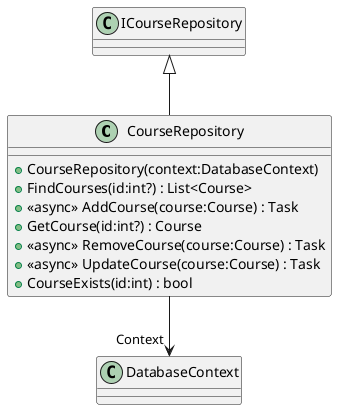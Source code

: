 @startuml
class CourseRepository {
    + CourseRepository(context:DatabaseContext)
    + FindCourses(id:int?) : List<Course>
    + <<async>> AddCourse(course:Course) : Task
    + GetCourse(id:int?) : Course
    + <<async>> RemoveCourse(course:Course) : Task
    + <<async>> UpdateCourse(course:Course) : Task
    + CourseExists(id:int) : bool
}
ICourseRepository <|-- CourseRepository
CourseRepository --> "Context" DatabaseContext
@enduml

